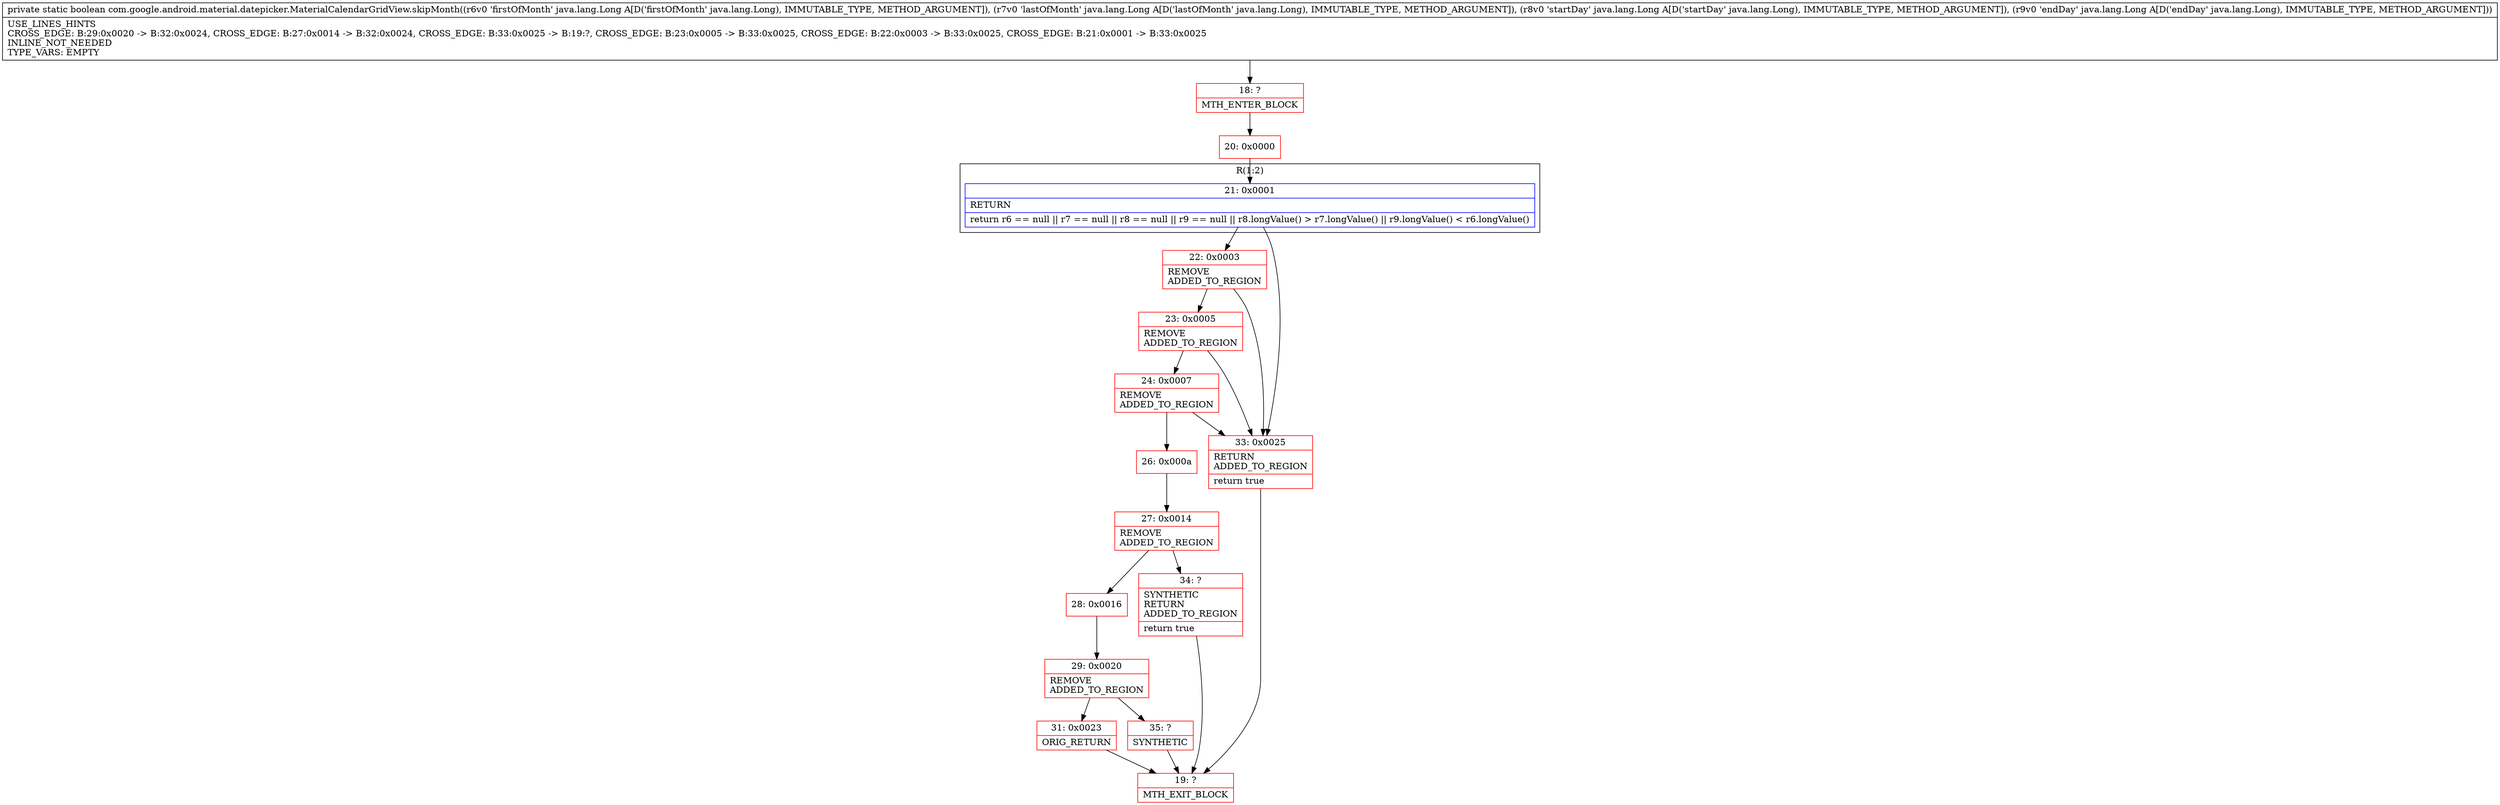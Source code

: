 digraph "CFG forcom.google.android.material.datepicker.MaterialCalendarGridView.skipMonth(Ljava\/lang\/Long;Ljava\/lang\/Long;Ljava\/lang\/Long;Ljava\/lang\/Long;)Z" {
subgraph cluster_Region_1226125832 {
label = "R(1:2)";
node [shape=record,color=blue];
Node_21 [shape=record,label="{21\:\ 0x0001|RETURN\l|return r6 == null \|\| r7 == null \|\| r8 == null \|\| r9 == null \|\| r8.longValue() \> r7.longValue() \|\| r9.longValue() \< r6.longValue()\l}"];
}
Node_18 [shape=record,color=red,label="{18\:\ ?|MTH_ENTER_BLOCK\l}"];
Node_20 [shape=record,color=red,label="{20\:\ 0x0000}"];
Node_22 [shape=record,color=red,label="{22\:\ 0x0003|REMOVE\lADDED_TO_REGION\l}"];
Node_23 [shape=record,color=red,label="{23\:\ 0x0005|REMOVE\lADDED_TO_REGION\l}"];
Node_24 [shape=record,color=red,label="{24\:\ 0x0007|REMOVE\lADDED_TO_REGION\l}"];
Node_26 [shape=record,color=red,label="{26\:\ 0x000a}"];
Node_27 [shape=record,color=red,label="{27\:\ 0x0014|REMOVE\lADDED_TO_REGION\l}"];
Node_28 [shape=record,color=red,label="{28\:\ 0x0016}"];
Node_29 [shape=record,color=red,label="{29\:\ 0x0020|REMOVE\lADDED_TO_REGION\l}"];
Node_31 [shape=record,color=red,label="{31\:\ 0x0023|ORIG_RETURN\l}"];
Node_19 [shape=record,color=red,label="{19\:\ ?|MTH_EXIT_BLOCK\l}"];
Node_35 [shape=record,color=red,label="{35\:\ ?|SYNTHETIC\l}"];
Node_34 [shape=record,color=red,label="{34\:\ ?|SYNTHETIC\lRETURN\lADDED_TO_REGION\l|return true\l}"];
Node_33 [shape=record,color=red,label="{33\:\ 0x0025|RETURN\lADDED_TO_REGION\l|return true\l}"];
MethodNode[shape=record,label="{private static boolean com.google.android.material.datepicker.MaterialCalendarGridView.skipMonth((r6v0 'firstOfMonth' java.lang.Long A[D('firstOfMonth' java.lang.Long), IMMUTABLE_TYPE, METHOD_ARGUMENT]), (r7v0 'lastOfMonth' java.lang.Long A[D('lastOfMonth' java.lang.Long), IMMUTABLE_TYPE, METHOD_ARGUMENT]), (r8v0 'startDay' java.lang.Long A[D('startDay' java.lang.Long), IMMUTABLE_TYPE, METHOD_ARGUMENT]), (r9v0 'endDay' java.lang.Long A[D('endDay' java.lang.Long), IMMUTABLE_TYPE, METHOD_ARGUMENT]))  | USE_LINES_HINTS\lCROSS_EDGE: B:29:0x0020 \-\> B:32:0x0024, CROSS_EDGE: B:27:0x0014 \-\> B:32:0x0024, CROSS_EDGE: B:33:0x0025 \-\> B:19:?, CROSS_EDGE: B:23:0x0005 \-\> B:33:0x0025, CROSS_EDGE: B:22:0x0003 \-\> B:33:0x0025, CROSS_EDGE: B:21:0x0001 \-\> B:33:0x0025\lINLINE_NOT_NEEDED\lTYPE_VARS: EMPTY\l}"];
MethodNode -> Node_18;Node_21 -> Node_22;
Node_21 -> Node_33;
Node_18 -> Node_20;
Node_20 -> Node_21;
Node_22 -> Node_23;
Node_22 -> Node_33;
Node_23 -> Node_24;
Node_23 -> Node_33;
Node_24 -> Node_26;
Node_24 -> Node_33;
Node_26 -> Node_27;
Node_27 -> Node_28;
Node_27 -> Node_34;
Node_28 -> Node_29;
Node_29 -> Node_31;
Node_29 -> Node_35;
Node_31 -> Node_19;
Node_35 -> Node_19;
Node_34 -> Node_19;
Node_33 -> Node_19;
}


